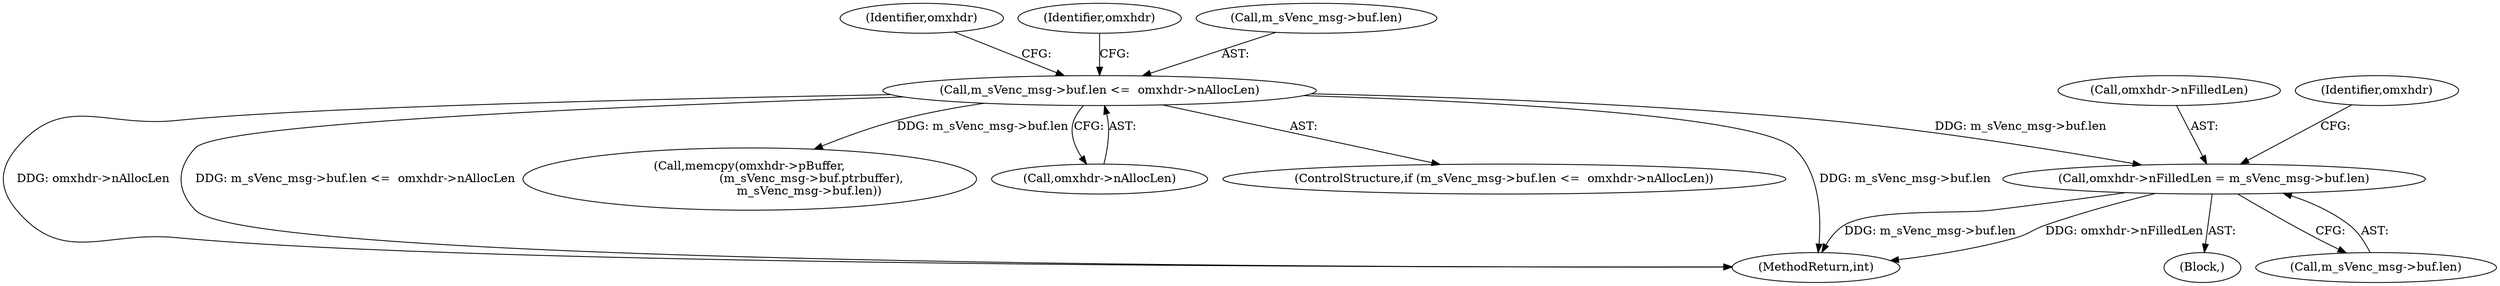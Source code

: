digraph "0_Android_7558d03e6498e970b761aa44fff6b2c659202d95_3@pointer" {
"1000327" [label="(Call,omxhdr->nFilledLen = m_sVenc_msg->buf.len)"];
"1000317" [label="(Call,m_sVenc_msg->buf.len <=  omxhdr->nAllocLen)"];
"1000327" [label="(Call,omxhdr->nFilledLen = m_sVenc_msg->buf.len)"];
"1000448" [label="(MethodReturn,int)"];
"1000387" [label="(Call,memcpy(omxhdr->pBuffer,\n                                 (m_sVenc_msg->buf.ptrbuffer),\n                                m_sVenc_msg->buf.len))"];
"1000326" [label="(Block,)"];
"1000323" [label="(Call,omxhdr->nAllocLen)"];
"1000317" [label="(Call,m_sVenc_msg->buf.len <=  omxhdr->nAllocLen)"];
"1000316" [label="(ControlStructure,if (m_sVenc_msg->buf.len <=  omxhdr->nAllocLen))"];
"1000328" [label="(Call,omxhdr->nFilledLen)"];
"1000405" [label="(Identifier,omxhdr)"];
"1000331" [label="(Call,m_sVenc_msg->buf.len)"];
"1000329" [label="(Identifier,omxhdr)"];
"1000318" [label="(Call,m_sVenc_msg->buf.len)"];
"1000338" [label="(Identifier,omxhdr)"];
"1000327" -> "1000326"  [label="AST: "];
"1000327" -> "1000331"  [label="CFG: "];
"1000328" -> "1000327"  [label="AST: "];
"1000331" -> "1000327"  [label="AST: "];
"1000338" -> "1000327"  [label="CFG: "];
"1000327" -> "1000448"  [label="DDG: m_sVenc_msg->buf.len"];
"1000327" -> "1000448"  [label="DDG: omxhdr->nFilledLen"];
"1000317" -> "1000327"  [label="DDG: m_sVenc_msg->buf.len"];
"1000317" -> "1000316"  [label="AST: "];
"1000317" -> "1000323"  [label="CFG: "];
"1000318" -> "1000317"  [label="AST: "];
"1000323" -> "1000317"  [label="AST: "];
"1000329" -> "1000317"  [label="CFG: "];
"1000405" -> "1000317"  [label="CFG: "];
"1000317" -> "1000448"  [label="DDG: m_sVenc_msg->buf.len"];
"1000317" -> "1000448"  [label="DDG: omxhdr->nAllocLen"];
"1000317" -> "1000448"  [label="DDG: m_sVenc_msg->buf.len <=  omxhdr->nAllocLen"];
"1000317" -> "1000387"  [label="DDG: m_sVenc_msg->buf.len"];
}
